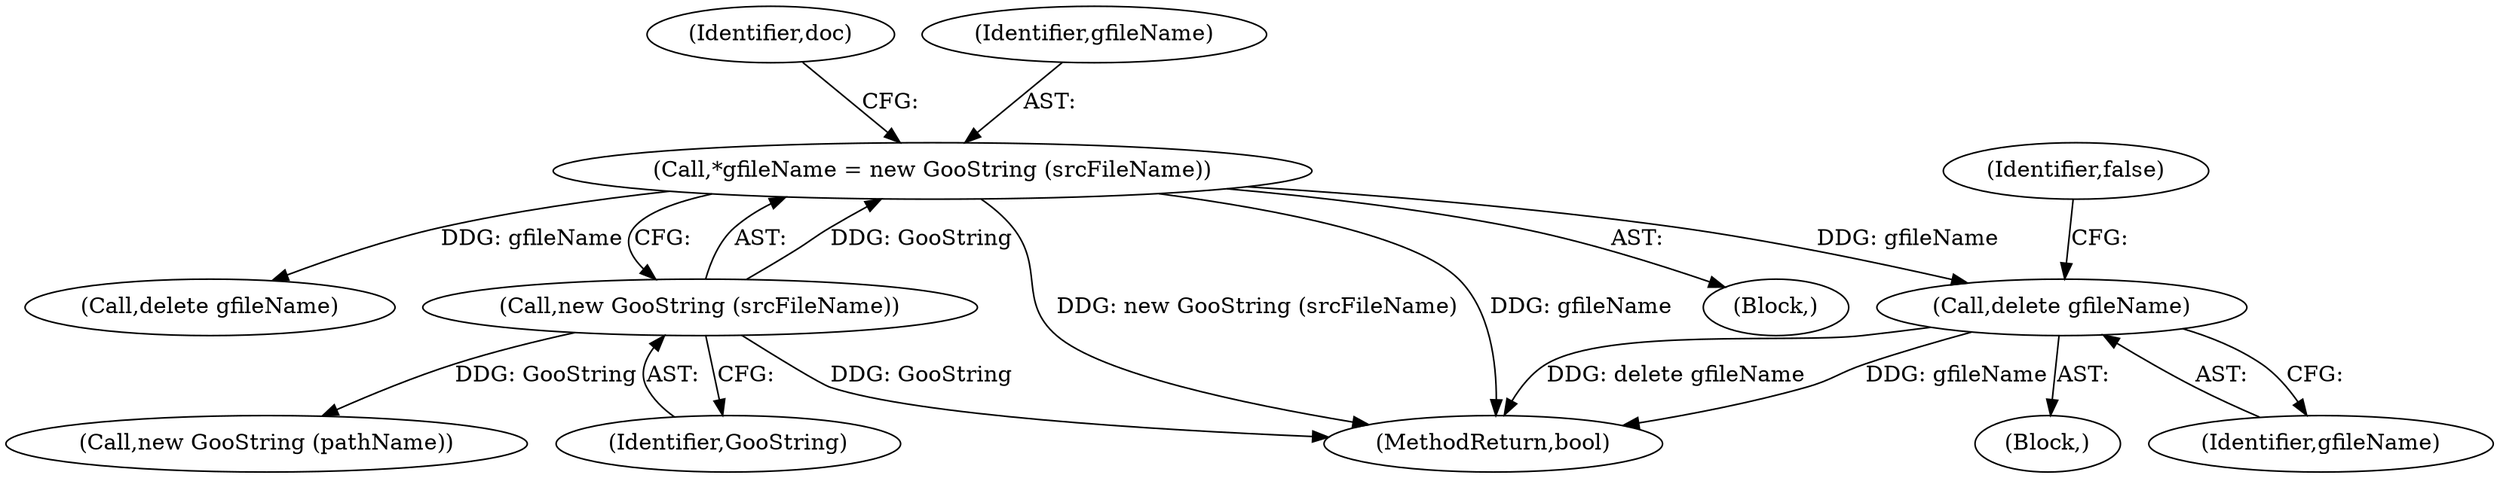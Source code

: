 digraph "0_poppler_b8682d868ddf7f741e93b791588af0932893f95c@API" {
"1000212" [label="(Call,delete gfileName)"];
"1000106" [label="(Call,*gfileName = new GooString (srcFileName))"];
"1000108" [label="(Call,new GooString (srcFileName))"];
"1000109" [label="(Identifier,GooString)"];
"1000218" [label="(Call,delete gfileName)"];
"1000106" [label="(Call,*gfileName = new GooString (srcFileName))"];
"1000212" [label="(Call,delete gfileName)"];
"1000213" [label="(Identifier,gfileName)"];
"1000215" [label="(Identifier,false)"];
"1000112" [label="(Identifier,doc)"];
"1000222" [label="(MethodReturn,bool)"];
"1000197" [label="(Call,new GooString (pathName))"];
"1000209" [label="(Block,)"];
"1000108" [label="(Call,new GooString (srcFileName))"];
"1000103" [label="(Block,)"];
"1000107" [label="(Identifier,gfileName)"];
"1000212" -> "1000209"  [label="AST: "];
"1000212" -> "1000213"  [label="CFG: "];
"1000213" -> "1000212"  [label="AST: "];
"1000215" -> "1000212"  [label="CFG: "];
"1000212" -> "1000222"  [label="DDG: delete gfileName"];
"1000212" -> "1000222"  [label="DDG: gfileName"];
"1000106" -> "1000212"  [label="DDG: gfileName"];
"1000106" -> "1000103"  [label="AST: "];
"1000106" -> "1000108"  [label="CFG: "];
"1000107" -> "1000106"  [label="AST: "];
"1000108" -> "1000106"  [label="AST: "];
"1000112" -> "1000106"  [label="CFG: "];
"1000106" -> "1000222"  [label="DDG: new GooString (srcFileName)"];
"1000106" -> "1000222"  [label="DDG: gfileName"];
"1000108" -> "1000106"  [label="DDG: GooString"];
"1000106" -> "1000218"  [label="DDG: gfileName"];
"1000108" -> "1000109"  [label="CFG: "];
"1000109" -> "1000108"  [label="AST: "];
"1000108" -> "1000222"  [label="DDG: GooString"];
"1000108" -> "1000197"  [label="DDG: GooString"];
}
